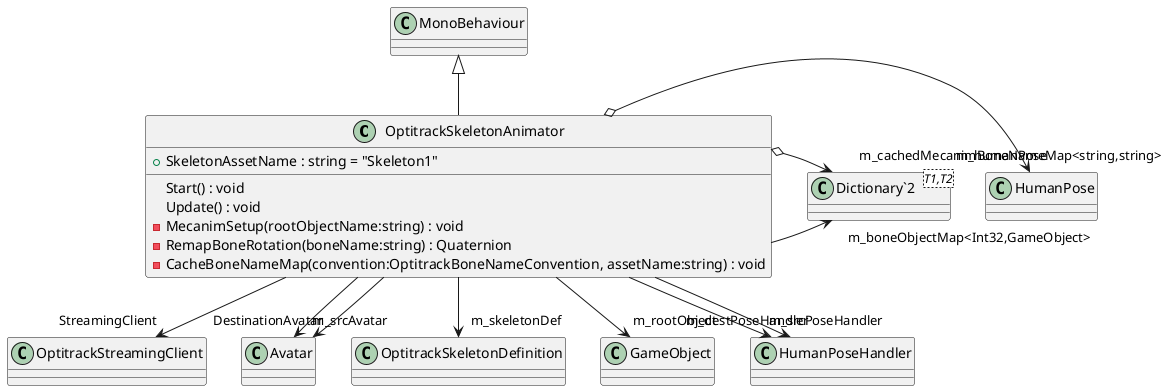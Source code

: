 @startuml
class OptitrackSkeletonAnimator {
    + SkeletonAssetName : string = "Skeleton1"
    Start() : void
    Update() : void
    - MecanimSetup(rootObjectName:string) : void
    - RemapBoneRotation(boneName:string) : Quaternion
    - CacheBoneNameMap(convention:OptitrackBoneNameConvention, assetName:string) : void
}
class "Dictionary`2"<T1,T2> {
}
MonoBehaviour <|-- OptitrackSkeletonAnimator
OptitrackSkeletonAnimator --> "StreamingClient" OptitrackStreamingClient
OptitrackSkeletonAnimator --> "DestinationAvatar" Avatar
OptitrackSkeletonAnimator o-> "m_humanPose" HumanPose
OptitrackSkeletonAnimator --> "m_skeletonDef" OptitrackSkeletonDefinition
OptitrackSkeletonAnimator --> "m_rootObject" GameObject
OptitrackSkeletonAnimator --> "m_boneObjectMap<Int32,GameObject>" "Dictionary`2"
OptitrackSkeletonAnimator o-> "m_cachedMecanimBoneNameMap<string,string>" "Dictionary`2"
OptitrackSkeletonAnimator --> "m_srcAvatar" Avatar
OptitrackSkeletonAnimator --> "m_srcPoseHandler" HumanPoseHandler
OptitrackSkeletonAnimator --> "m_destPoseHandler" HumanPoseHandler
@enduml
